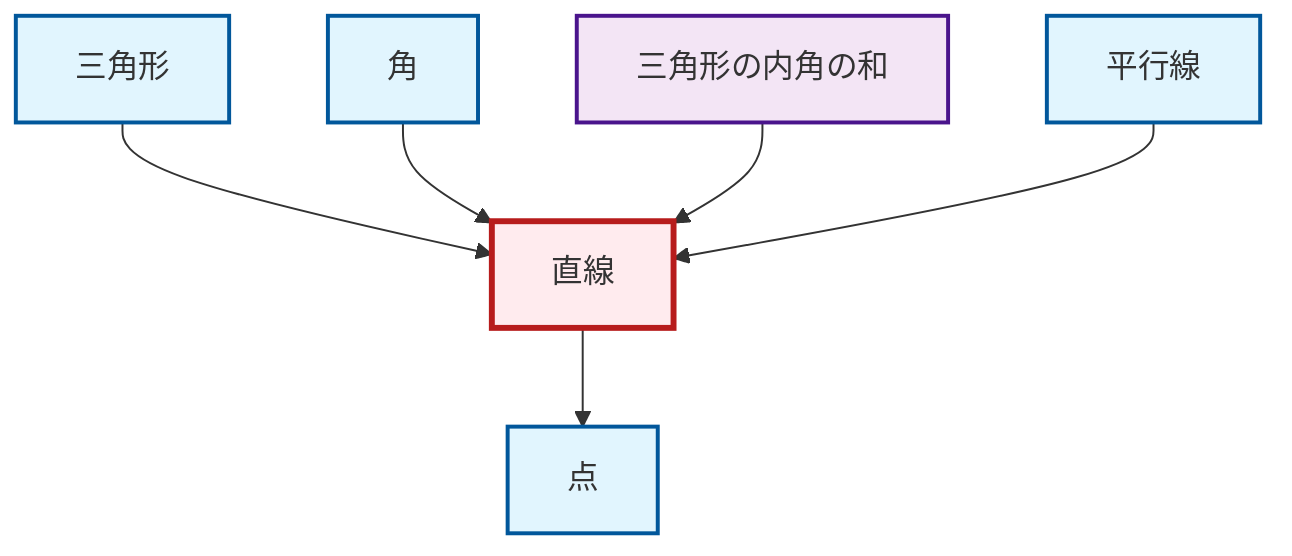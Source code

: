 graph TD
    classDef definition fill:#e1f5fe,stroke:#01579b,stroke-width:2px
    classDef theorem fill:#f3e5f5,stroke:#4a148c,stroke-width:2px
    classDef axiom fill:#fff3e0,stroke:#e65100,stroke-width:2px
    classDef example fill:#e8f5e9,stroke:#1b5e20,stroke-width:2px
    classDef current fill:#ffebee,stroke:#b71c1c,stroke-width:3px
    def-triangle["三角形"]:::definition
    def-angle["角"]:::definition
    def-point["点"]:::definition
    def-parallel["平行線"]:::definition
    def-line["直線"]:::definition
    thm-angle-sum-triangle["三角形の内角の和"]:::theorem
    def-line --> def-point
    def-triangle --> def-line
    def-angle --> def-line
    thm-angle-sum-triangle --> def-line
    def-parallel --> def-line
    class def-line current